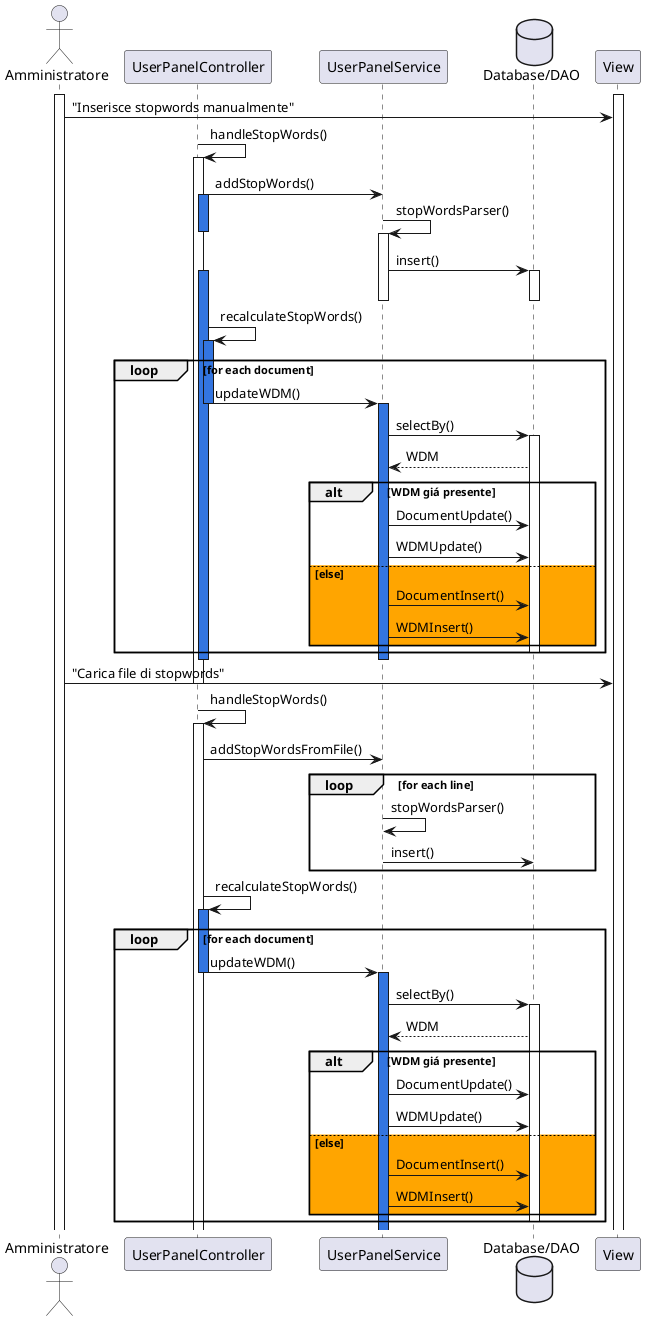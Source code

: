 @startuml
actor Amministratore
participant UserPanelController
participant UserPanelService
database "Database/DAO" as DB
participant View

activate Amministratore
activate View
Amministratore -> View : "Inserisce stopwords manualmente"
UserPanelController -> UserPanelController : handleStopWords()
activate UserPanelController

UserPanelController -> UserPanelService :addStopWords()
activate UserPanelController #3375E0

UserPanelService -> UserPanelService : stopWordsParser()


deactivate UserPanelController
activate UserPanelService
UserPanelService -> DB : insert()
activate DB
deactivate DB

deactivate UserPanelService
    activate UserPanelController #3375E0
    UserPanelController -> UserPanelController : recalculateStopWords()
    loop for each document
    activate UserPanelController #3375E0
    UserPanelController -> UserPanelService : updateWDM()
    deactivate UserPanelController
    activate UserPanelService #3375E0
    UserPanelService -> DB : selectBy()
    activate DB
    DB --> UserPanelService : WDM

    alt WDM giá presente
    UserPanelService -> DB : DocumentUpdate()
    UserPanelService -> DB : WDMUpdate()
    else #orange else
        UserPanelService -> DB : DocumentInsert()
        UserPanelService -> DB : WDMInsert()
    end
    deactivate DB
end
deactivate DB
deactivate UserPanelController
deactivate UserPanelService
Amministratore -> View : "Carica file di stopwords"
deactivate UserPanelController

UserPanelController -> UserPanelController : handleStopWords()
activate UserPanelController
UserPanelController -> UserPanelService : addStopWordsFromFile()
loop for each line
    UserPanelService -> UserPanelService : stopWordsParser()
    UserPanelService -> DB : insert()
end
    activate UserPanelController #3375E0
    UserPanelController -> UserPanelController : recalculateStopWords()
    loop for each document
    activate UserPanelController #3375E0
    UserPanelController -> UserPanelService : updateWDM()
    deactivate UserPanelController
    activate UserPanelService #3375E0
    UserPanelService -> DB : selectBy()
    activate DB
    DB --> UserPanelService : WDM

    alt WDM giá presente
    UserPanelService -> DB : DocumentUpdate()
    UserPanelService -> DB : WDMUpdate()
    else #orange else
        UserPanelService -> DB : DocumentInsert()
        UserPanelService -> DB : WDMInsert()
    end
    deactivate DB
end
@enduml


